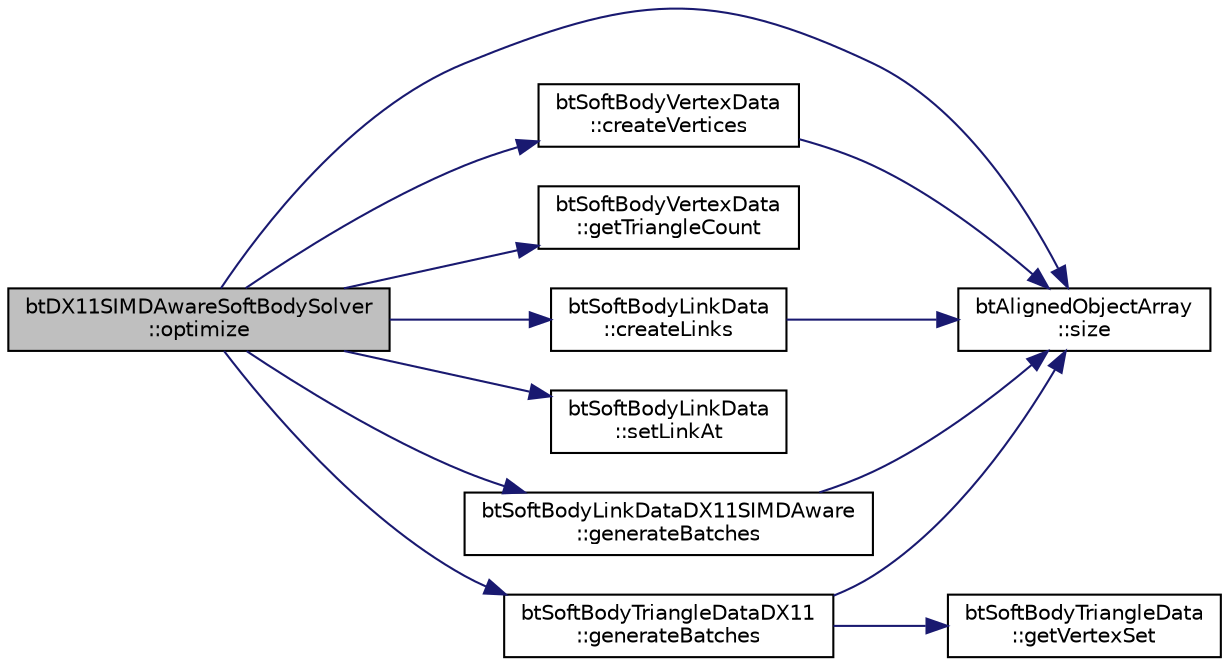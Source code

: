 digraph "btDX11SIMDAwareSoftBodySolver::optimize"
{
  edge [fontname="Helvetica",fontsize="10",labelfontname="Helvetica",labelfontsize="10"];
  node [fontname="Helvetica",fontsize="10",shape=record];
  rankdir="LR";
  Node1 [label="btDX11SIMDAwareSoftBodySolver\l::optimize",height=0.2,width=0.4,color="black", fillcolor="grey75", style="filled", fontcolor="black"];
  Node1 -> Node2 [color="midnightblue",fontsize="10",style="solid",fontname="Helvetica"];
  Node2 [label="btAlignedObjectArray\l::size",height=0.2,width=0.4,color="black", fillcolor="white", style="filled",URL="$classbt_aligned_object_array.html#a6bdd14c7599ecb95e8d83dd5a715f9b7",tooltip="return the number of elements in the array "];
  Node1 -> Node3 [color="midnightblue",fontsize="10",style="solid",fontname="Helvetica"];
  Node3 [label="btSoftBodyVertexData\l::createVertices",height=0.2,width=0.4,color="black", fillcolor="white", style="filled",URL="$classbt_soft_body_vertex_data.html#ac3ec63020379a29c984904deb4fc92b2"];
  Node3 -> Node2 [color="midnightblue",fontsize="10",style="solid",fontname="Helvetica"];
  Node1 -> Node4 [color="midnightblue",fontsize="10",style="solid",fontname="Helvetica"];
  Node4 [label="btSoftBodyVertexData\l::getTriangleCount",height=0.2,width=0.4,color="black", fillcolor="white", style="filled",URL="$classbt_soft_body_vertex_data.html#a8c4f3283367407c593745929aaf7d639"];
  Node1 -> Node5 [color="midnightblue",fontsize="10",style="solid",fontname="Helvetica"];
  Node5 [label="btSoftBodyLinkData\l::createLinks",height=0.2,width=0.4,color="black", fillcolor="white", style="filled",URL="$classbt_soft_body_link_data.html#a1713d14604037ca88d7915d627a32a13"];
  Node5 -> Node2 [color="midnightblue",fontsize="10",style="solid",fontname="Helvetica"];
  Node1 -> Node6 [color="midnightblue",fontsize="10",style="solid",fontname="Helvetica"];
  Node6 [label="btSoftBodyLinkData\l::setLinkAt",height=0.2,width=0.4,color="black", fillcolor="white", style="filled",URL="$classbt_soft_body_link_data.html#a44f200dcb878405cebf3704dc7a8b8cd"];
  Node1 -> Node7 [color="midnightblue",fontsize="10",style="solid",fontname="Helvetica"];
  Node7 [label="btSoftBodyLinkDataDX11SIMDAware\l::generateBatches",height=0.2,width=0.4,color="black", fillcolor="white", style="filled",URL="$classbt_soft_body_link_data_d_x11_s_i_m_d_aware.html#ac22f881862e6a2c2f7e57b8e50044827"];
  Node7 -> Node2 [color="midnightblue",fontsize="10",style="solid",fontname="Helvetica"];
  Node1 -> Node8 [color="midnightblue",fontsize="10",style="solid",fontname="Helvetica"];
  Node8 [label="btSoftBodyTriangleDataDX11\l::generateBatches",height=0.2,width=0.4,color="black", fillcolor="white", style="filled",URL="$classbt_soft_body_triangle_data_d_x11.html#af95827e1a6ec034b8fcca098eedc1026"];
  Node8 -> Node9 [color="midnightblue",fontsize="10",style="solid",fontname="Helvetica"];
  Node9 [label="btSoftBodyTriangleData\l::getVertexSet",height=0.2,width=0.4,color="black", fillcolor="white", style="filled",URL="$classbt_soft_body_triangle_data.html#a88e1d23b6229d976968fe9ad3335baa5"];
  Node8 -> Node2 [color="midnightblue",fontsize="10",style="solid",fontname="Helvetica"];
}
